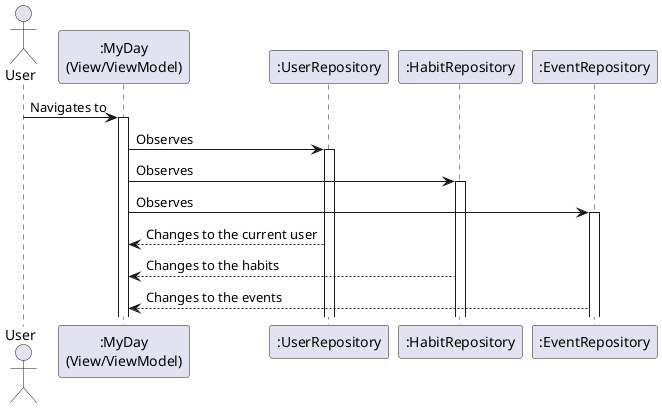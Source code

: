 @startuml

actor User

participant ":MyDay\n(View/ViewModel)" as MyDay

participant ":UserRepository" as UserRepository
participant ":HabitRepository" as HabitRepository
participant ":EventRepository" as EventRepository

User -> MyDay : Navigates to
activate MyDay

MyDay -> UserRepository : Observes
activate UserRepository

MyDay -> HabitRepository : Observes
activate HabitRepository

MyDay -> EventRepository : Observes
activate EventRepository

UserRepository -[dashed]-> MyDay : Changes to the current user
HabitRepository -[dashed]-> MyDay : Changes to the habits
EventRepository -[dashed]-> MyDay : Changes to the events

@enduml